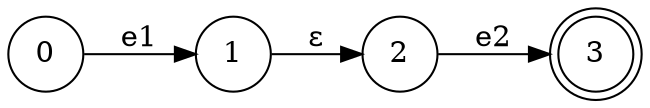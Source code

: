 digraph thompson3 {
 rankdir=LR;
 node [shape = doublecircle]; 3;
 node [shape = circle];
 0 -> 1 [ label = "e1" ]; 
 1 -> 2 [ label = "ε" ]; 
 2 -> 3 [ label = "e2" ];
}
